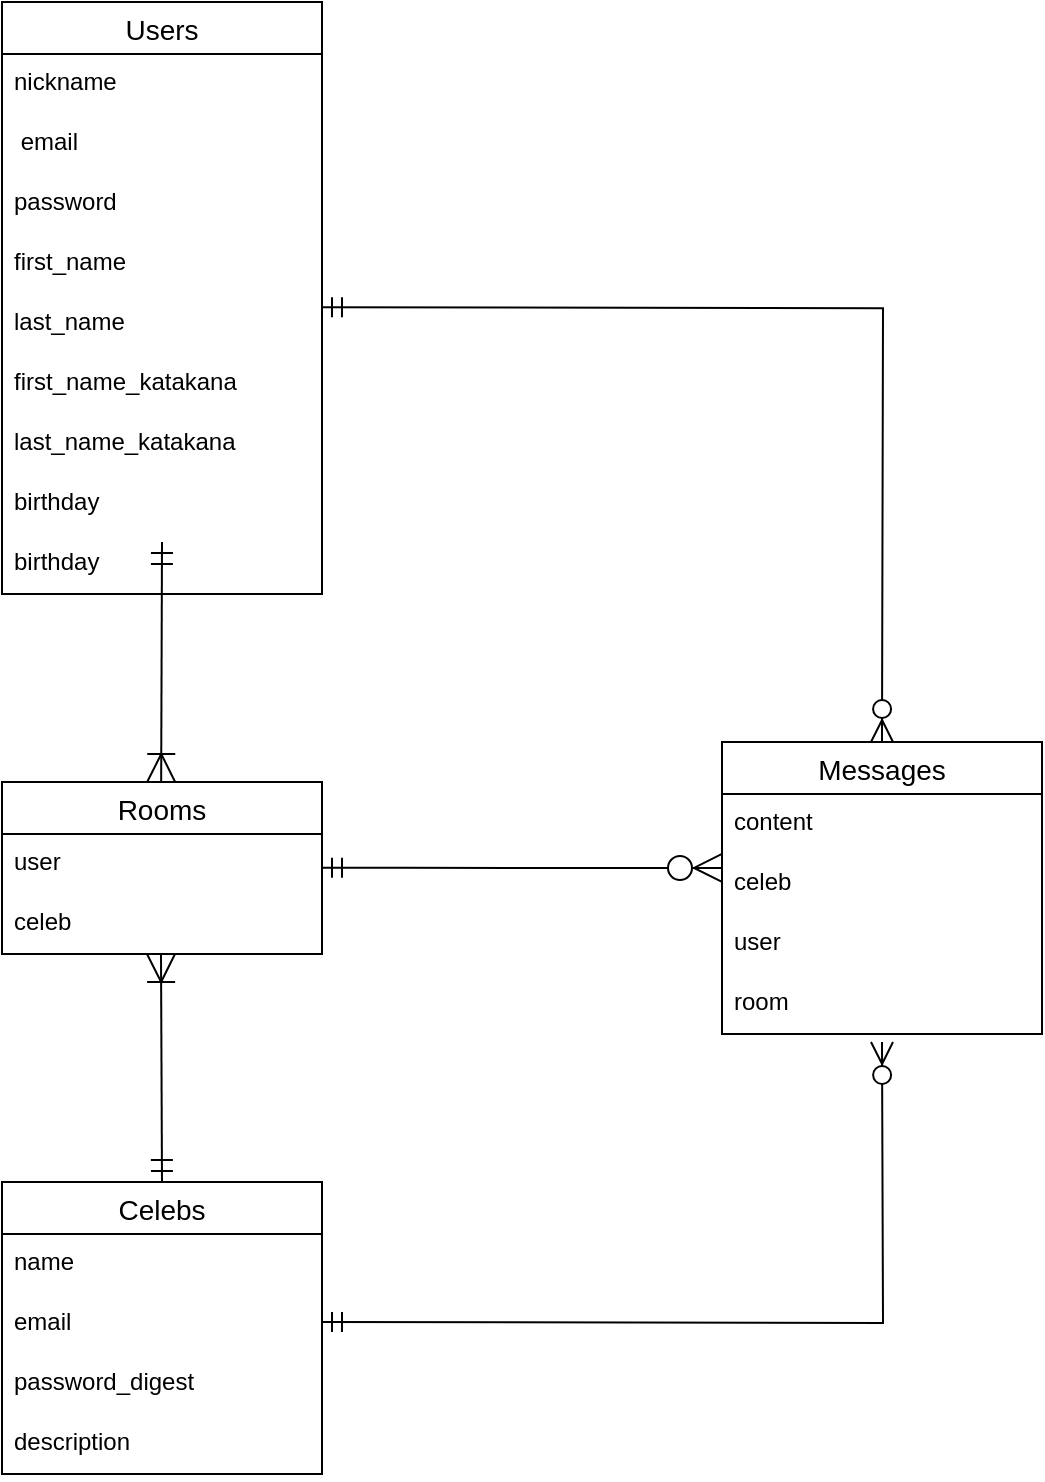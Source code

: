 <mxfile version="14.2.4" type="embed">
    <diagram id="9Kjxzyu7OuAWqm6vSWPa" name="ページ1">
        <mxGraphModel dx="1709" dy="1907" grid="1" gridSize="10" guides="1" tooltips="1" connect="1" arrows="1" fold="1" page="1" pageScale="1" pageWidth="850" pageHeight="1100" math="0" shadow="0">
            <root>
                <mxCell id="0"/>
                <mxCell id="1" parent="0"/>
                <mxCell id="109" value="Rooms" style="swimlane;fontStyle=0;childLayout=stackLayout;horizontal=1;startSize=26;horizontalStack=0;resizeParent=1;resizeParentMax=0;resizeLast=0;collapsible=1;marginBottom=0;align=center;fontSize=14;" parent="1" vertex="1">
                    <mxGeometry x="120" y="360" width="160" height="86" as="geometry"/>
                </mxCell>
                <mxCell id="110" value="user" style="text;strokeColor=none;fillColor=none;spacingLeft=4;spacingRight=4;overflow=hidden;rotatable=0;points=[[0,0.5],[1,0.5]];portConstraint=eastwest;fontSize=12;" parent="109" vertex="1">
                    <mxGeometry y="26" width="160" height="30" as="geometry"/>
                </mxCell>
                <mxCell id="145" value="celeb" style="text;strokeColor=none;fillColor=none;spacingLeft=4;spacingRight=4;overflow=hidden;rotatable=0;points=[[0,0.5],[1,0.5]];portConstraint=eastwest;fontSize=12;" vertex="1" parent="109">
                    <mxGeometry y="56" width="160" height="30" as="geometry"/>
                </mxCell>
                <mxCell id="113" value="Users" style="swimlane;fontStyle=0;childLayout=stackLayout;horizontal=1;startSize=26;horizontalStack=0;resizeParent=1;resizeParentMax=0;resizeLast=0;collapsible=1;marginBottom=0;align=center;fontSize=14;" parent="1" vertex="1">
                    <mxGeometry x="120" y="-30" width="160" height="296" as="geometry"/>
                </mxCell>
                <mxCell id="115" value="nickname" style="text;strokeColor=none;fillColor=none;spacingLeft=4;spacingRight=4;overflow=hidden;rotatable=0;points=[[0,0.5],[1,0.5]];portConstraint=eastwest;fontSize=12;" parent="113" vertex="1">
                    <mxGeometry y="26" width="160" height="30" as="geometry"/>
                </mxCell>
                <mxCell id="116" value=" email&#10;" style="text;strokeColor=none;fillColor=none;spacingLeft=4;spacingRight=4;overflow=hidden;rotatable=0;points=[[0,0.5],[1,0.5]];portConstraint=eastwest;fontSize=12;" parent="113" vertex="1">
                    <mxGeometry y="56" width="160" height="30" as="geometry"/>
                </mxCell>
                <mxCell id="126" value="password" style="text;strokeColor=none;fillColor=none;spacingLeft=4;spacingRight=4;overflow=hidden;rotatable=0;points=[[0,0.5],[1,0.5]];portConstraint=eastwest;fontSize=12;" parent="113" vertex="1">
                    <mxGeometry y="86" width="160" height="30" as="geometry"/>
                </mxCell>
                <mxCell id="150" value="first_name" style="text;strokeColor=none;fillColor=none;spacingLeft=4;spacingRight=4;overflow=hidden;rotatable=0;points=[[0,0.5],[1,0.5]];portConstraint=eastwest;fontSize=12;" vertex="1" parent="113">
                    <mxGeometry y="116" width="160" height="30" as="geometry"/>
                </mxCell>
                <mxCell id="148" value="last_name" style="text;strokeColor=none;fillColor=none;spacingLeft=4;spacingRight=4;overflow=hidden;rotatable=0;points=[[0,0.5],[1,0.5]];portConstraint=eastwest;fontSize=12;" vertex="1" parent="113">
                    <mxGeometry y="146" width="160" height="30" as="geometry"/>
                </mxCell>
                <mxCell id="152" value="first_name_katakana" style="text;strokeColor=none;fillColor=none;spacingLeft=4;spacingRight=4;overflow=hidden;rotatable=0;points=[[0,0.5],[1,0.5]];portConstraint=eastwest;fontSize=12;" vertex="1" parent="113">
                    <mxGeometry y="176" width="160" height="30" as="geometry"/>
                </mxCell>
                <mxCell id="151" value="last_name_katakana" style="text;strokeColor=none;fillColor=none;spacingLeft=4;spacingRight=4;overflow=hidden;rotatable=0;points=[[0,0.5],[1,0.5]];portConstraint=eastwest;fontSize=12;" vertex="1" parent="113">
                    <mxGeometry y="206" width="160" height="30" as="geometry"/>
                </mxCell>
                <mxCell id="127" value="birthday" style="text;strokeColor=none;fillColor=none;spacingLeft=4;spacingRight=4;overflow=hidden;rotatable=0;points=[[0,0.5],[1,0.5]];portConstraint=eastwest;fontSize=12;" parent="113" vertex="1">
                    <mxGeometry y="236" width="160" height="30" as="geometry"/>
                </mxCell>
                <mxCell id="153" value="birthday" style="text;strokeColor=none;fillColor=none;spacingLeft=4;spacingRight=4;overflow=hidden;rotatable=0;points=[[0,0.5],[1,0.5]];portConstraint=eastwest;fontSize=12;" vertex="1" parent="113">
                    <mxGeometry y="266" width="160" height="30" as="geometry"/>
                </mxCell>
                <mxCell id="138" style="edgeStyle=orthogonalEdgeStyle;rounded=0;orthogonalLoop=1;jettySize=auto;html=1;exitX=0.75;exitY=0;exitDx=0;exitDy=0;" edge="1" parent="1" source="121">
                    <mxGeometry relative="1" as="geometry">
                        <mxPoint x="610" y="350" as="targetPoint"/>
                    </mxGeometry>
                </mxCell>
                <mxCell id="121" value="Messages" style="swimlane;fontStyle=0;childLayout=stackLayout;horizontal=1;startSize=26;horizontalStack=0;resizeParent=1;resizeParentMax=0;resizeLast=0;collapsible=1;marginBottom=0;align=center;fontSize=14;" parent="1" vertex="1">
                    <mxGeometry x="480" y="340" width="160" height="146" as="geometry"/>
                </mxCell>
                <mxCell id="122" value="content" style="text;strokeColor=none;fillColor=none;spacingLeft=4;spacingRight=4;overflow=hidden;rotatable=0;points=[[0,0.5],[1,0.5]];portConstraint=eastwest;fontSize=12;" parent="121" vertex="1">
                    <mxGeometry y="26" width="160" height="30" as="geometry"/>
                </mxCell>
                <mxCell id="124" value="celeb" style="text;strokeColor=none;fillColor=none;spacingLeft=4;spacingRight=4;overflow=hidden;rotatable=0;points=[[0,0.5],[1,0.5]];portConstraint=eastwest;fontSize=12;" parent="121" vertex="1">
                    <mxGeometry y="56" width="160" height="30" as="geometry"/>
                </mxCell>
                <mxCell id="106" value="user" style="text;strokeColor=none;fillColor=none;spacingLeft=4;spacingRight=4;overflow=hidden;rotatable=0;points=[[0,0.5],[1,0.5]];portConstraint=eastwest;fontSize=12;" parent="121" vertex="1">
                    <mxGeometry y="86" width="160" height="30" as="geometry"/>
                </mxCell>
                <mxCell id="130" value="room" style="text;strokeColor=none;fillColor=none;spacingLeft=4;spacingRight=4;overflow=hidden;rotatable=0;points=[[0,0.5],[1,0.5]];portConstraint=eastwest;fontSize=12;" parent="121" vertex="1">
                    <mxGeometry y="116" width="160" height="30" as="geometry"/>
                </mxCell>
                <mxCell id="133" value="" style="edgeStyle=orthogonalEdgeStyle;fontSize=12;html=1;endArrow=ERzeroToMany;startArrow=ERmandOne;elbow=vertical;endSize=9;rounded=0;endFill=1;jumpSize=6;startSize=8;" parent="1" edge="1">
                    <mxGeometry width="100" height="100" relative="1" as="geometry">
                        <mxPoint x="280" y="630" as="sourcePoint"/>
                        <mxPoint x="560" y="490" as="targetPoint"/>
                    </mxGeometry>
                </mxCell>
                <mxCell id="117" value="Celebs" style="swimlane;fontStyle=0;childLayout=stackLayout;horizontal=1;startSize=26;horizontalStack=0;resizeParent=1;resizeParentMax=0;resizeLast=0;collapsible=1;marginBottom=0;align=center;fontSize=14;direction=east;" parent="1" vertex="1">
                    <mxGeometry x="120" y="560" width="160" height="146" as="geometry">
                        <mxRectangle x="130" y="510" width="160" height="26" as="alternateBounds"/>
                    </mxGeometry>
                </mxCell>
                <mxCell id="118" value="name" style="text;strokeColor=none;fillColor=none;spacingLeft=4;spacingRight=4;overflow=hidden;rotatable=0;points=[[0,0.5],[1,0.5]];portConstraint=eastwest;fontSize=12;" parent="117" vertex="1">
                    <mxGeometry y="26" width="160" height="30" as="geometry"/>
                </mxCell>
                <mxCell id="119" value="email" style="text;strokeColor=none;fillColor=none;spacingLeft=4;spacingRight=4;overflow=hidden;rotatable=0;points=[[0,0.5],[1,0.5]];portConstraint=eastwest;fontSize=12;" parent="117" vertex="1">
                    <mxGeometry y="56" width="160" height="30" as="geometry"/>
                </mxCell>
                <mxCell id="120" value="password_digest" style="text;strokeColor=none;fillColor=none;spacingLeft=4;spacingRight=4;overflow=hidden;rotatable=0;points=[[0,0.5],[1,0.5]];portConstraint=eastwest;fontSize=12;" parent="117" vertex="1">
                    <mxGeometry y="86" width="160" height="30" as="geometry"/>
                </mxCell>
                <mxCell id="128" value="description" style="text;strokeColor=none;fillColor=none;spacingLeft=4;spacingRight=4;overflow=hidden;rotatable=0;points=[[0,0.5],[1,0.5]];portConstraint=eastwest;fontSize=12;" parent="117" vertex="1">
                    <mxGeometry y="116" width="160" height="30" as="geometry"/>
                </mxCell>
                <mxCell id="134" value="" style="fontSize=12;html=1;endArrow=ERoneToMany;startArrow=ERmandOne;rounded=0;endSize=12;startSize=9;exitX=0.5;exitY=0;exitDx=0;exitDy=0;" parent="1" source="117" edge="1">
                    <mxGeometry width="100" height="100" relative="1" as="geometry">
                        <mxPoint x="200.5" y="556" as="sourcePoint"/>
                        <mxPoint x="199.5" y="446" as="targetPoint"/>
                    </mxGeometry>
                </mxCell>
                <mxCell id="136" value="" style="fontSize=12;html=1;endArrow=ERoneToMany;startArrow=ERmandOne;rounded=0;endSize=12;startSize=9;" parent="1" edge="1">
                    <mxGeometry width="100" height="100" relative="1" as="geometry">
                        <mxPoint x="200" y="240" as="sourcePoint"/>
                        <mxPoint x="199.58" y="360" as="targetPoint"/>
                    </mxGeometry>
                </mxCell>
                <mxCell id="132" value="" style="edgeStyle=orthogonalEdgeStyle;fontSize=12;html=1;endArrow=ERzeroToMany;startArrow=ERmandOne;elbow=vertical;endSize=9;rounded=0;endFill=1;jumpSize=6;startSize=8;" parent="1" edge="1">
                    <mxGeometry width="100" height="100" relative="1" as="geometry">
                        <mxPoint x="280" y="122.58" as="sourcePoint"/>
                        <mxPoint x="560" y="340" as="targetPoint"/>
                    </mxGeometry>
                </mxCell>
                <mxCell id="146" value="" style="edgeStyle=entityRelationEdgeStyle;fontSize=12;html=1;endArrow=ERzeroToMany;startArrow=ERmandOne;entryX=0;entryY=0.233;entryDx=0;entryDy=0;entryPerimeter=0;endSize=12;startSize=8;" edge="1" parent="1" target="124">
                    <mxGeometry width="100" height="100" relative="1" as="geometry">
                        <mxPoint x="280" y="402.93" as="sourcePoint"/>
                        <mxPoint x="450" y="403" as="targetPoint"/>
                    </mxGeometry>
                </mxCell>
            </root>
        </mxGraphModel>
    </diagram>
</mxfile>